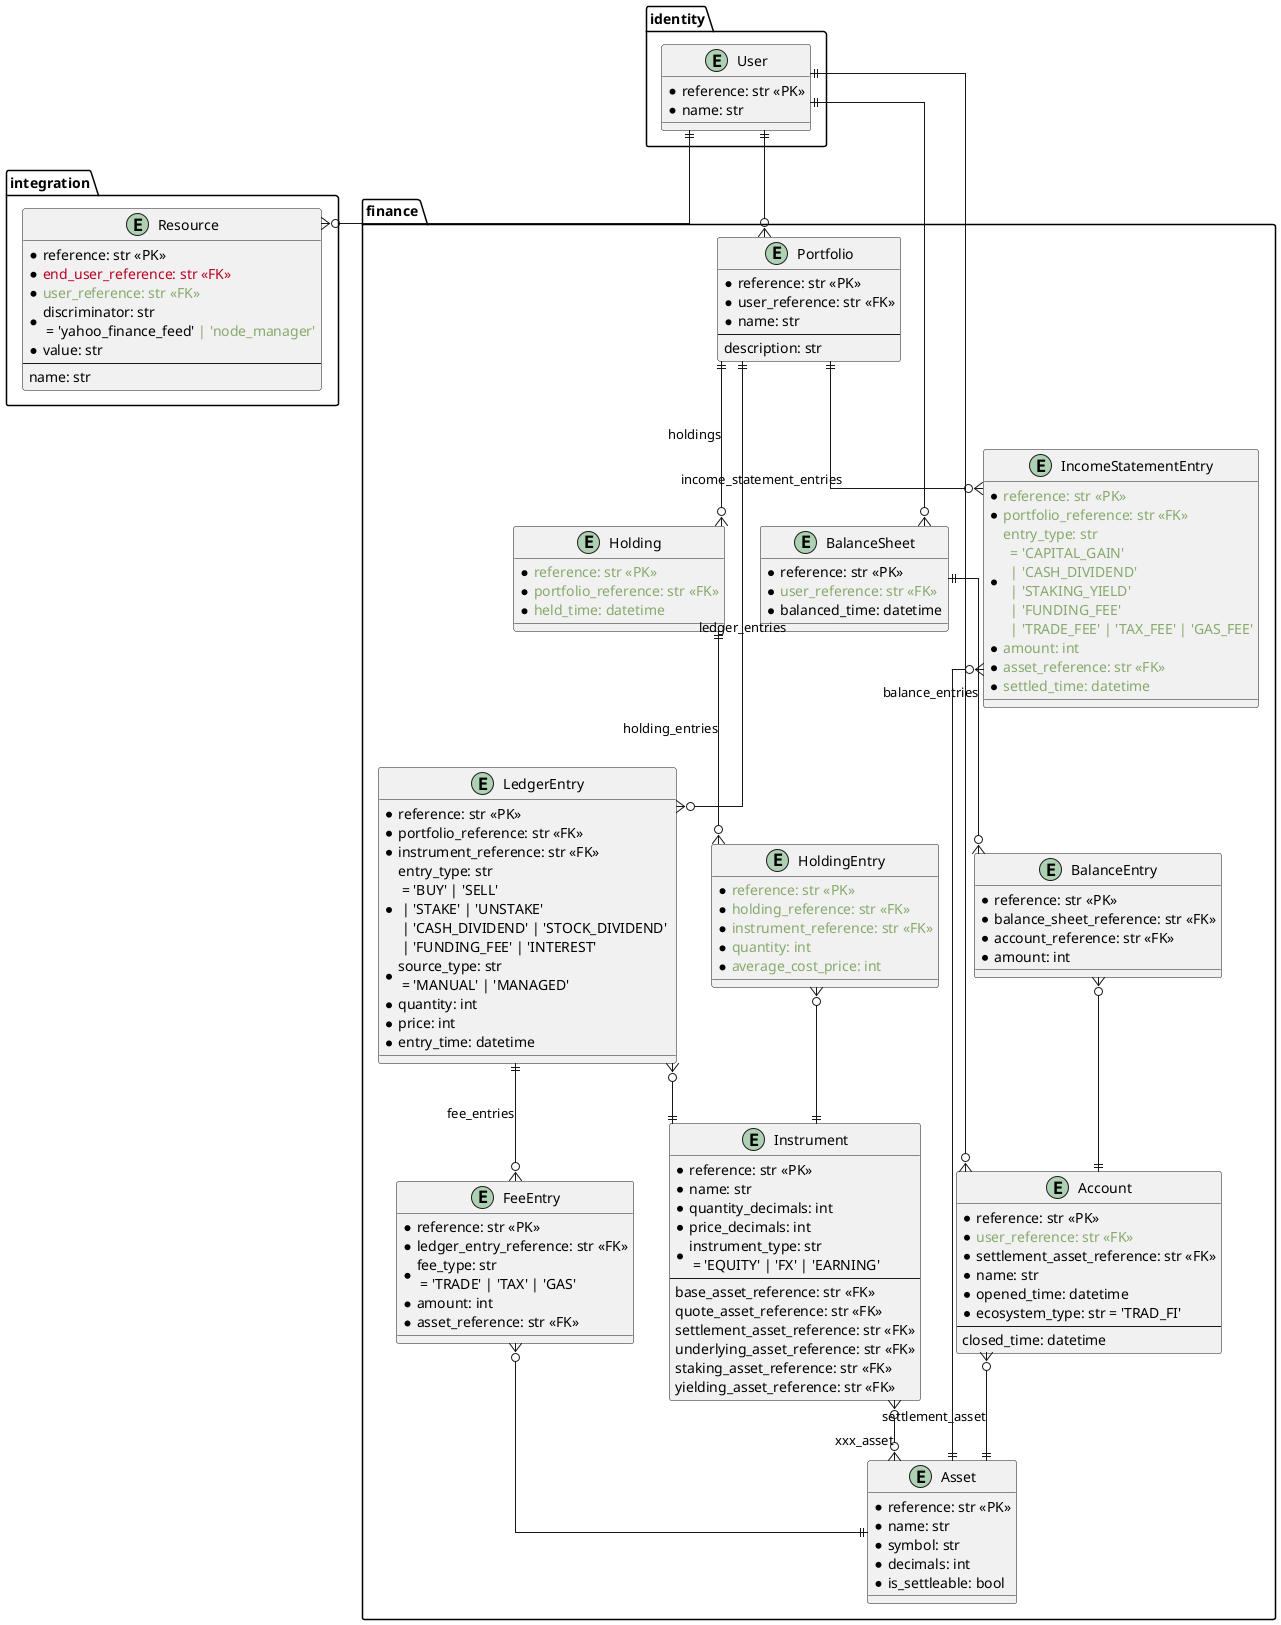 @startuml chore_master_entities

!function $add($a)
!return "<color:#87A96B>" + $a + "</color>"
!endfunction

!function $remove($a)
!return "<color:#BA0021>" + $a + "</color>"
!endfunction

skinparam backgroundColor transparent
skinparam linetype ortho

package identity {
  entity "User" {
    * reference: str <<PK>>
    * name: str
  }
}

package integration {
  entity "Resource" {
    * reference: str <<PK>>
    * $remove("end_user_reference: str <<FK>>")
    * $add("user_reference: str <<FK>>")
    * discriminator: str \n = 'yahoo_finance_feed' $add("| 'node_manager'")
    * value: str
    --
    name: str
  }
}

package finance {
  entity "Account" {
    * reference: str <<PK>>
    * $add("user_reference: str <<FK>>")
    * settlement_asset_reference: str <<FK>>
    * name: str
    * opened_time: datetime
    * ecosystem_type: str = 'TRAD_FI'
    --
    closed_time: datetime
  }

  entity "BalanceSheet" {
    * reference: str <<PK>>
    * $add("user_reference: str <<FK>>")
    * balanced_time: datetime
  }

  entity "BalanceEntry" {
    * reference: str <<PK>>
    * balance_sheet_reference: str <<FK>>
    * account_reference: str <<FK>>
    * amount: int
  }

  entity "Portfolio" {
    * reference: str <<PK>>
    * user_reference: str <<FK>>
    * name: str
    --
    description: str
  }

  entity "Asset" {
    * reference: str <<PK>>
    * name: str
    * symbol: str
    * decimals: int
    * is_settleable: bool
  }

  entity "Instrument" {
    * reference: str <<PK>>
    * name: str
    * quantity_decimals: int
    * price_decimals: int
    * instrument_type: str \n = 'EQUITY' | 'FX' | 'EARNING'
    --
    base_asset_reference: str <<FK>>
    quote_asset_reference: str <<FK>>
    settlement_asset_reference: str <<FK>>
    underlying_asset_reference: str <<FK>>
    staking_asset_reference: str <<FK>>
    yielding_asset_reference: str <<FK>>
  }

  entity "LedgerEntry" {
    * reference: str <<PK>>
    * portfolio_reference: str <<FK>>
    * instrument_reference: str <<FK>>
    * entry_type: str \n = 'BUY' | 'SELL' \n | 'STAKE' | 'UNSTAKE' \n | 'CASH_DIVIDEND' | 'STOCK_DIVIDEND' \n | 'FUNDING_FEE' | 'INTEREST'
    * source_type: str \n = 'MANUAL' | 'MANAGED'
    * quantity: int
    * price: int
    * entry_time: datetime
  }

  entity "FeeEntry" {
    * reference: str <<PK>>
    * ledger_entry_reference: str <<FK>>
    * fee_type: str \n = 'TRADE' | 'TAX' | 'GAS'
    * amount: int
    * asset_reference: str <<FK>>
  }

  entity "IncomeStatementEntry" {
    * $add("reference: str <<PK>>")
    * $add("portfolio_reference: str <<FK>>")
    * $add("entry_type: str") \n $add(" = 'CAPITAL_GAIN'") \n $add(" | 'CASH_DIVIDEND'") \n $add(" | 'STAKING_YIELD'") \n $add(" | 'FUNDING_FEE'") \n $add(" | 'TRADE_FEE' | 'TAX_FEE' | 'GAS_FEE'")
    * $add("amount: int")
    * $add("asset_reference: str <<FK>>")
    * $add("settled_time: datetime")
  }

  entity "Holding" {
    * $add("reference: str <<PK>>")
    * $add("portfolio_reference: str <<FK>>")
    * $add("held_time: datetime")
  }

  entity "HoldingEntry" { 
    * $add("reference: str <<PK>>")
    * $add("holding_reference: str <<FK>>")
    * $add("instrument_reference: str <<FK>>")
    * $add("quantity: int")
    * $add("average_cost_price: int")
  }
}

'Zero or One  |o--
'Exactly One  ||--
'Zero or Many }o--
'One or Many  }|--

User                 ||--o{ Resource
User                 ||--o{ Account
User                 ||--o{ BalanceSheet
User                 ||--o{ Portfolio

BalanceSheet         ||--o{ BalanceEntry: balance_entries
BalanceEntry         }o--|| Account

Account              }o--|| Asset: settlement_asset

Portfolio            ||--o{ LedgerEntry: ledger_entries
Portfolio            ||--o{ IncomeStatementEntry: income_statement_entries
Portfolio            ||--o{ Holding: holdings

LedgerEntry          ||--o{ FeeEntry: fee_entries
LedgerEntry          }o--|| Instrument
Instrument           }o--o{ Asset: xxx_asset
FeeEntry             }o--|| Asset

IncomeStatementEntry }o--|| Asset

Holding              ||--o{ HoldingEntry: holding_entries
HoldingEntry         }o--|| Instrument

@enduml